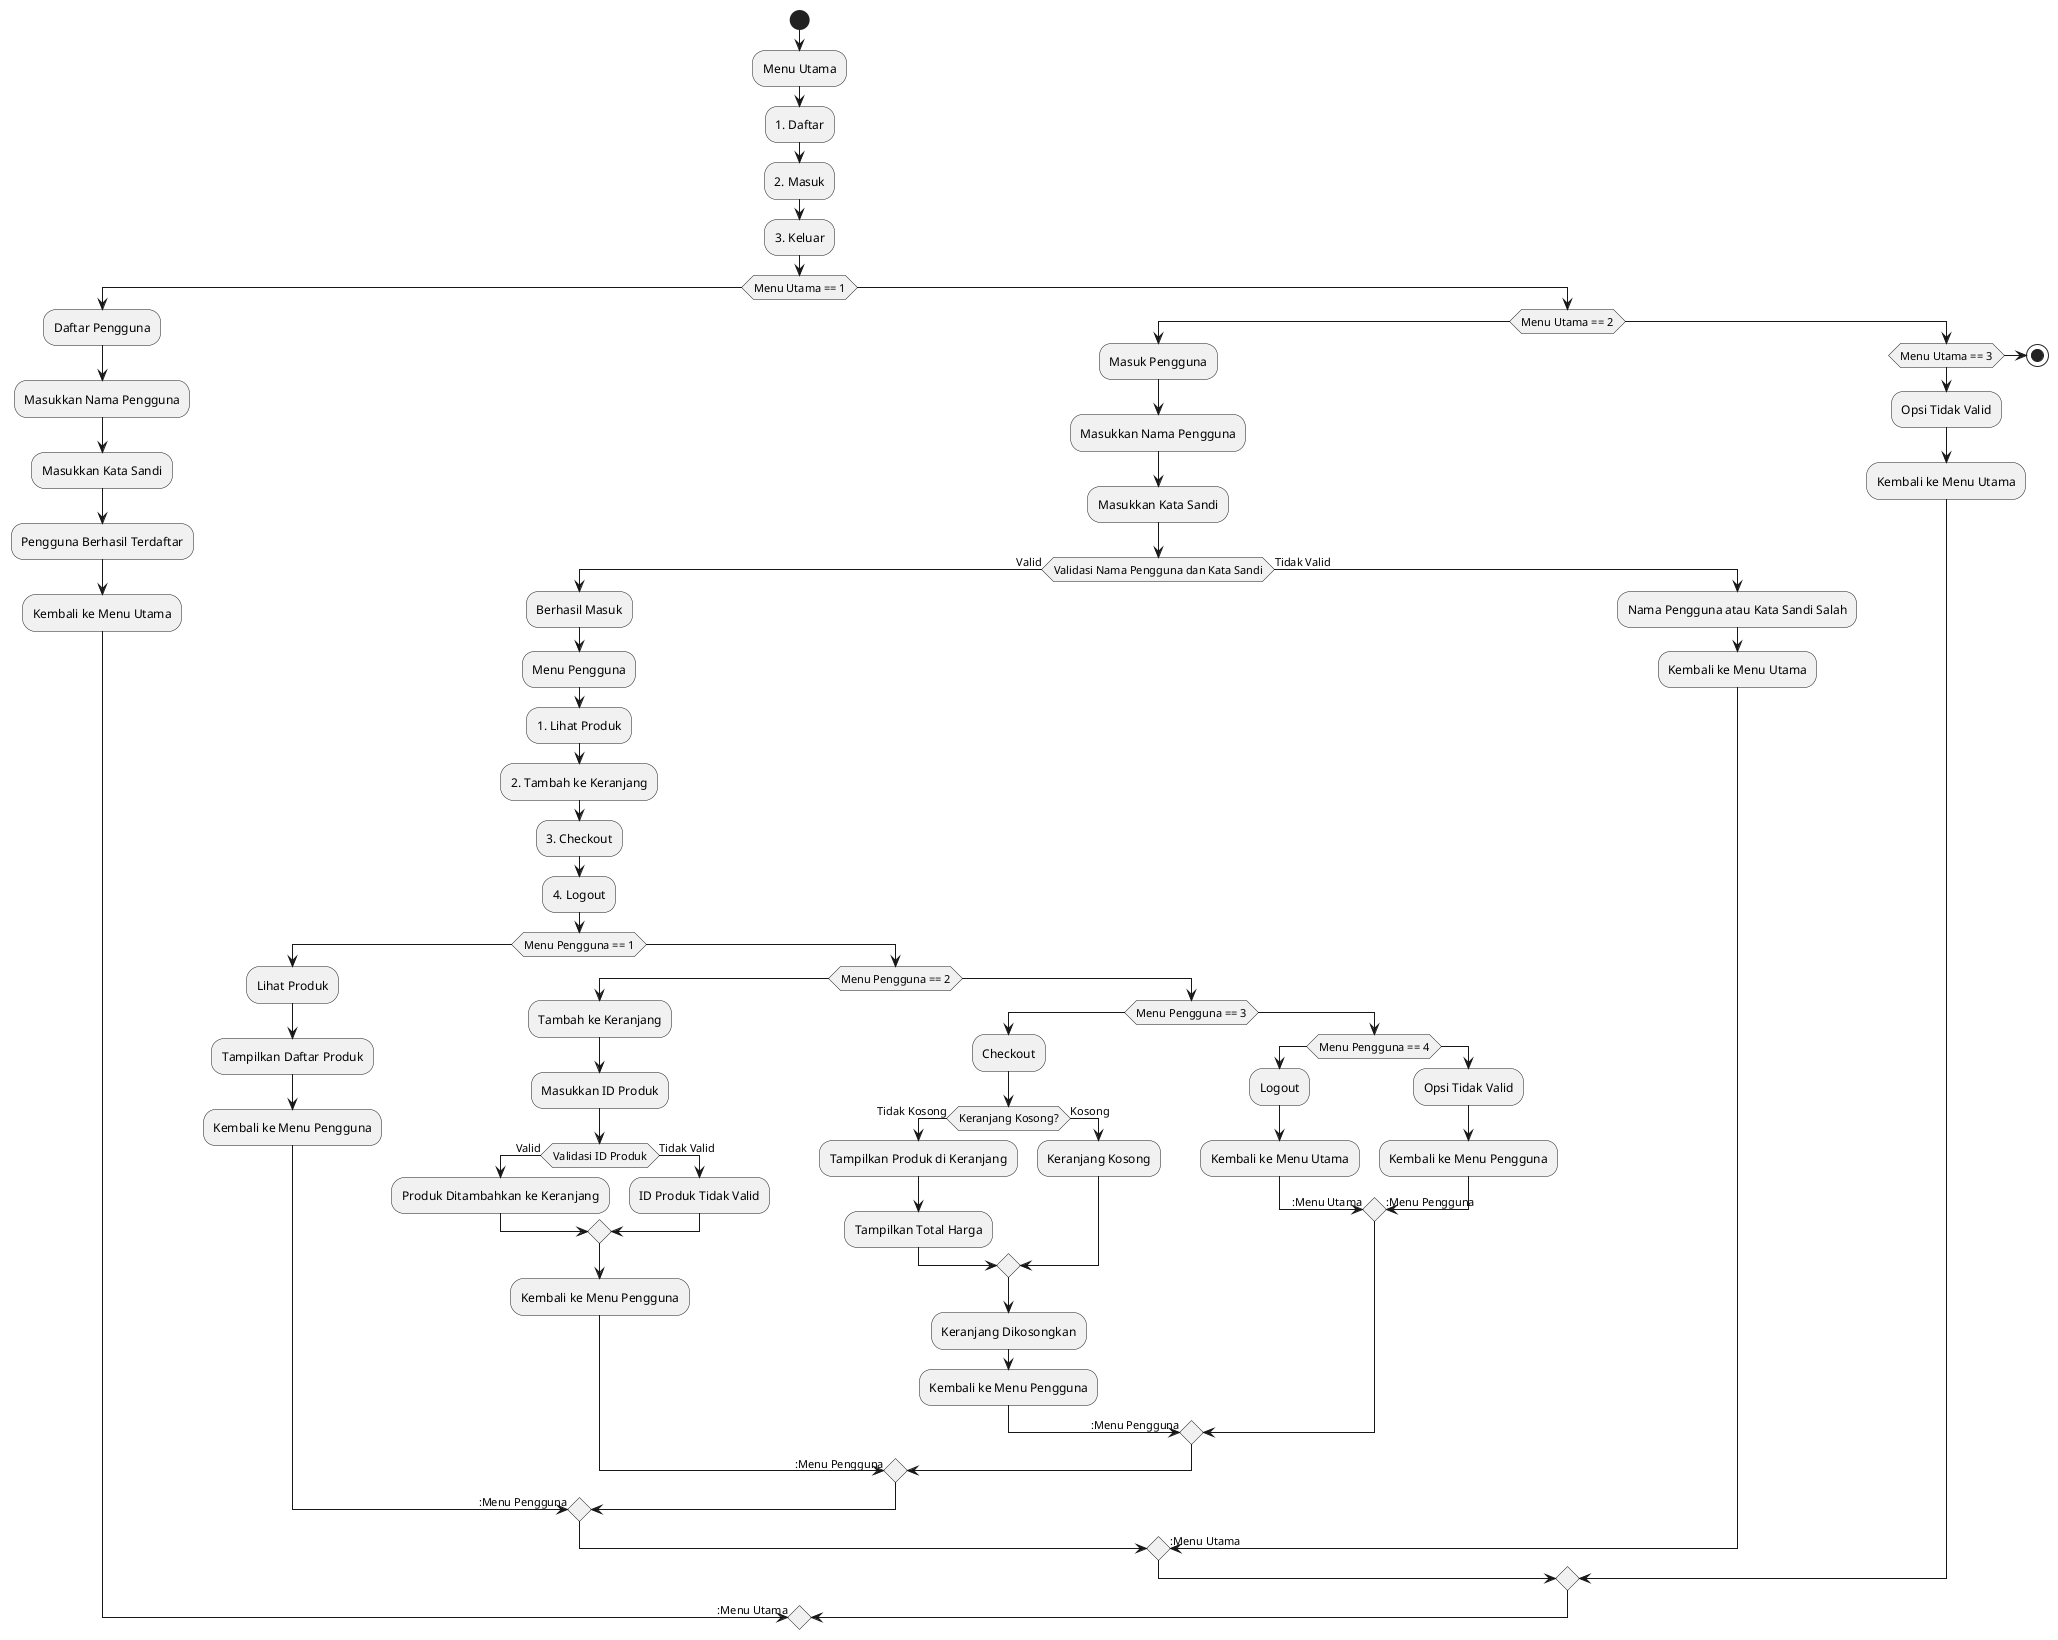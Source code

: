 @startuml
start

:Menu Utama;
:1. Daftar;
:2. Masuk;
:3. Keluar;

if (Menu Utama == 1) then
    :Daftar Pengguna;
    :Masukkan Nama Pengguna;
    :Masukkan Kata Sandi;
    :Pengguna Berhasil Terdaftar;
    :Kembali ke Menu Utama;
    -> :Menu Utama;
else
    if (Menu Utama == 2) then
        :Masuk Pengguna;
        :Masukkan Nama Pengguna;
        :Masukkan Kata Sandi;
        if (Validasi Nama Pengguna dan Kata Sandi) then (Valid)
            :Berhasil Masuk;
            :Menu Pengguna;
            :1. Lihat Produk;
            :2. Tambah ke Keranjang;
            :3. Checkout;
            :4. Logout;

            if (Menu Pengguna == 1) then
                :Lihat Produk;
                :Tampilkan Daftar Produk;
                :Kembali ke Menu Pengguna;
                -> :Menu Pengguna;
            else
                if (Menu Pengguna == 2) then
                    :Tambah ke Keranjang;
                    :Masukkan ID Produk;
                    if (Validasi ID Produk) then (Valid)
                        :Produk Ditambahkan ke Keranjang;
                    else (Tidak Valid)
                        :ID Produk Tidak Valid;
                    endif
                    :Kembali ke Menu Pengguna;
                    -> :Menu Pengguna;
                else
                    if (Menu Pengguna == 3) then
                        :Checkout;
                        if (Keranjang Kosong?) then (Tidak Kosong)
                            :Tampilkan Produk di Keranjang;
                            :Tampilkan Total Harga;
                        else (Kosong)
                            :Keranjang Kosong;
                        endif
                        :Keranjang Dikosongkan;
                        :Kembali ke Menu Pengguna;
                        -> :Menu Pengguna;
                    else
                        if (Menu Pengguna == 4) then
                            :Logout;
                            :Kembali ke Menu Utama;
                            -> :Menu Utama;
                        else
                            :Opsi Tidak Valid;
                            :Kembali ke Menu Pengguna;
                            -> :Menu Pengguna;
                        endif
                    endif
                endif
            endif
        else (Tidak Valid)
            :Nama Pengguna atau Kata Sandi Salah;
            :Kembali ke Menu Utama;
            -> :Menu Utama;
        endif
    else
        if (Menu Utama == 3) then
            stop
        else
            :Opsi Tidak Valid;
            :Kembali ke Menu Utama;
            -> :Menu Utama;
        endif
    endif
endif

@enduml